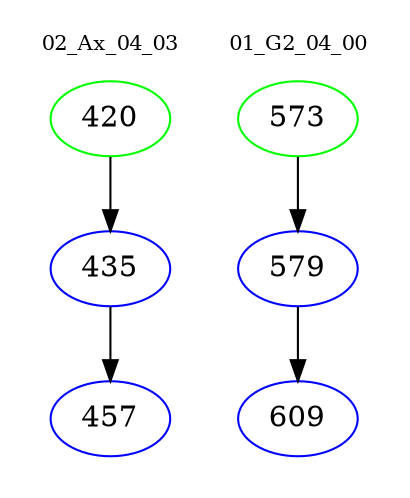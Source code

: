 digraph{
subgraph cluster_0 {
color = white
label = "02_Ax_04_03";
fontsize=10;
T0_420 [label="420", color="green"]
T0_420 -> T0_435 [color="black"]
T0_435 [label="435", color="blue"]
T0_435 -> T0_457 [color="black"]
T0_457 [label="457", color="blue"]
}
subgraph cluster_1 {
color = white
label = "01_G2_04_00";
fontsize=10;
T1_573 [label="573", color="green"]
T1_573 -> T1_579 [color="black"]
T1_579 [label="579", color="blue"]
T1_579 -> T1_609 [color="black"]
T1_609 [label="609", color="blue"]
}
}
